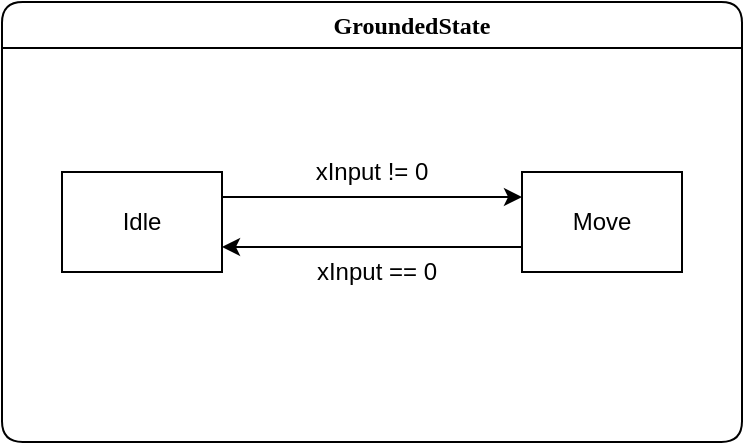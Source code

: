 <mxfile version="24.7.12">
  <diagram name="Page-1" id="58cdce13-f638-feb5-8d6f-7d28b1aa9fa0">
    <mxGraphModel dx="410" dy="253" grid="1" gridSize="10" guides="1" tooltips="1" connect="1" arrows="1" fold="1" page="1" pageScale="1" pageWidth="1100" pageHeight="850" background="none" math="0" shadow="0">
      <root>
        <mxCell id="0" />
        <mxCell id="1" parent="0" />
        <mxCell id="2a3bc250acf0617d-7" value="&lt;blockquote style=&quot;margin: 0 0 0 40px; border: none; padding: 0px;&quot;&gt;GroundedState&lt;/blockquote&gt;" style="swimlane;whiteSpace=wrap;html=1;rounded=1;shadow=0;comic=0;labelBackgroundColor=none;strokeWidth=1;fontFamily=Verdana;fontSize=12;align=center;" parent="1" vertex="1">
          <mxGeometry x="60" y="50" width="370" height="220" as="geometry" />
        </mxCell>
        <mxCell id="DqPGgn72jeOy-Wrfr4Ys-1" value="Idle" style="rounded=0;whiteSpace=wrap;html=1;" vertex="1" parent="2a3bc250acf0617d-7">
          <mxGeometry x="30" y="85" width="80" height="50" as="geometry" />
        </mxCell>
        <mxCell id="DqPGgn72jeOy-Wrfr4Ys-2" value="Move" style="rounded=0;whiteSpace=wrap;html=1;" vertex="1" parent="2a3bc250acf0617d-7">
          <mxGeometry x="260" y="85" width="80" height="50" as="geometry" />
        </mxCell>
        <mxCell id="DqPGgn72jeOy-Wrfr4Ys-3" value="" style="endArrow=classic;html=1;rounded=0;exitX=1;exitY=0.25;exitDx=0;exitDy=0;entryX=0;entryY=0.25;entryDx=0;entryDy=0;" edge="1" parent="2a3bc250acf0617d-7" source="DqPGgn72jeOy-Wrfr4Ys-1" target="DqPGgn72jeOy-Wrfr4Ys-2">
          <mxGeometry width="50" height="50" relative="1" as="geometry">
            <mxPoint x="500" y="260" as="sourcePoint" />
            <mxPoint x="550" y="210" as="targetPoint" />
          </mxGeometry>
        </mxCell>
        <mxCell id="DqPGgn72jeOy-Wrfr4Ys-4" value="" style="endArrow=classic;html=1;rounded=0;exitX=0;exitY=0.75;exitDx=0;exitDy=0;entryX=1;entryY=0.75;entryDx=0;entryDy=0;" edge="1" parent="2a3bc250acf0617d-7" source="DqPGgn72jeOy-Wrfr4Ys-2" target="DqPGgn72jeOy-Wrfr4Ys-1">
          <mxGeometry width="50" height="50" relative="1" as="geometry">
            <mxPoint x="120" y="108" as="sourcePoint" />
            <mxPoint x="270" y="108" as="targetPoint" />
          </mxGeometry>
        </mxCell>
        <mxCell id="DqPGgn72jeOy-Wrfr4Ys-6" value="xInput != 0" style="text;html=1;align=center;verticalAlign=middle;whiteSpace=wrap;rounded=0;" vertex="1" parent="2a3bc250acf0617d-7">
          <mxGeometry x="155" y="70" width="60" height="30" as="geometry" />
        </mxCell>
        <mxCell id="DqPGgn72jeOy-Wrfr4Ys-7" value="xInput == 0" style="text;html=1;align=center;verticalAlign=middle;whiteSpace=wrap;rounded=0;" vertex="1" parent="2a3bc250acf0617d-7">
          <mxGeometry x="155" y="120" width="65" height="30" as="geometry" />
        </mxCell>
      </root>
    </mxGraphModel>
  </diagram>
</mxfile>
